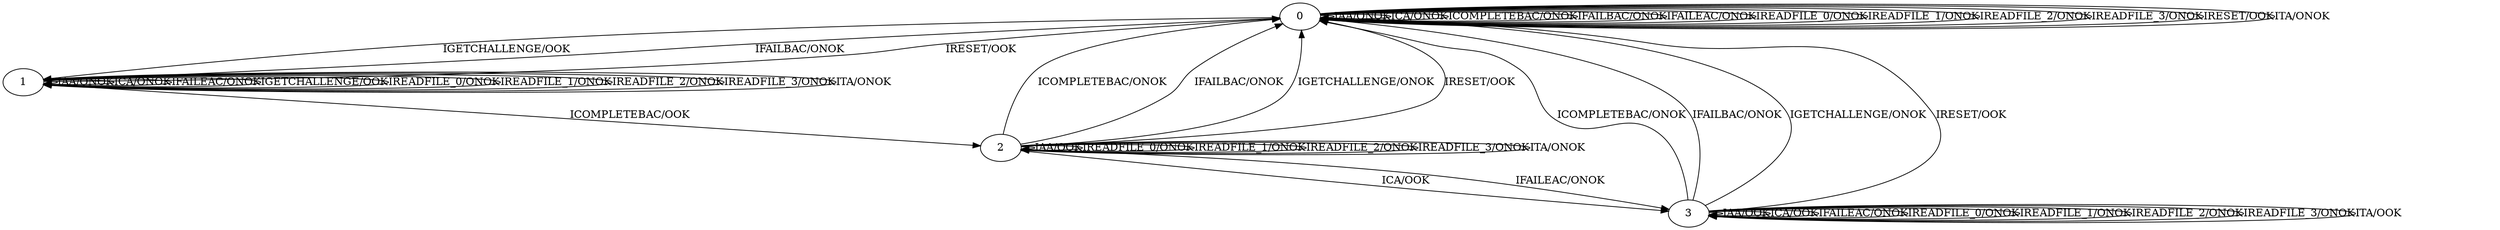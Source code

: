 digraph {
0
1
2
3
0 -> 0 [label="IAA/ONOK"]
0 -> 0 [label="ICA/ONOK"]
0 -> 0 [label="ICOMPLETEBAC/ONOK"]
0 -> 0 [label="IFAILBAC/ONOK"]
0 -> 0 [label="IFAILEAC/ONOK"]
0 -> 1 [label="IGETCHALLENGE/OOK"]
0 -> 0 [label="IREADFILE_0/ONOK"]
0 -> 0 [label="IREADFILE_1/ONOK"]
0 -> 0 [label="IREADFILE_2/ONOK"]
0 -> 0 [label="IREADFILE_3/ONOK"]
0 -> 0 [label="IRESET/OOK"]
0 -> 0 [label="ITA/ONOK"]
1 -> 1 [label="IAA/ONOK"]
1 -> 1 [label="ICA/ONOK"]
1 -> 2 [label="ICOMPLETEBAC/OOK"]
1 -> 0 [label="IFAILBAC/ONOK"]
1 -> 1 [label="IFAILEAC/ONOK"]
1 -> 1 [label="IGETCHALLENGE/OOK"]
1 -> 1 [label="IREADFILE_0/ONOK"]
1 -> 1 [label="IREADFILE_1/ONOK"]
1 -> 1 [label="IREADFILE_2/ONOK"]
1 -> 1 [label="IREADFILE_3/ONOK"]
1 -> 0 [label="IRESET/OOK"]
1 -> 1 [label="ITA/ONOK"]
2 -> 2 [label="IAA/OOK"]
2 -> 3 [label="ICA/OOK"]
2 -> 0 [label="ICOMPLETEBAC/ONOK"]
2 -> 0 [label="IFAILBAC/ONOK"]
2 -> 3 [label="IFAILEAC/ONOK"]
2 -> 0 [label="IGETCHALLENGE/ONOK"]
2 -> 2 [label="IREADFILE_0/ONOK"]
2 -> 2 [label="IREADFILE_1/ONOK"]
2 -> 2 [label="IREADFILE_2/ONOK"]
2 -> 2 [label="IREADFILE_3/ONOK"]
2 -> 0 [label="IRESET/OOK"]
2 -> 2 [label="ITA/ONOK"]
3 -> 3 [label="IAA/OOK"]
3 -> 3 [label="ICA/OOK"]
3 -> 0 [label="ICOMPLETEBAC/ONOK"]
3 -> 0 [label="IFAILBAC/ONOK"]
3 -> 3 [label="IFAILEAC/ONOK"]
3 -> 0 [label="IGETCHALLENGE/ONOK"]
3 -> 3 [label="IREADFILE_0/ONOK"]
3 -> 3 [label="IREADFILE_1/ONOK"]
3 -> 3 [label="IREADFILE_2/ONOK"]
3 -> 3 [label="IREADFILE_3/ONOK"]
3 -> 0 [label="IRESET/OOK"]
3 -> 3 [label="ITA/OOK"]
}
